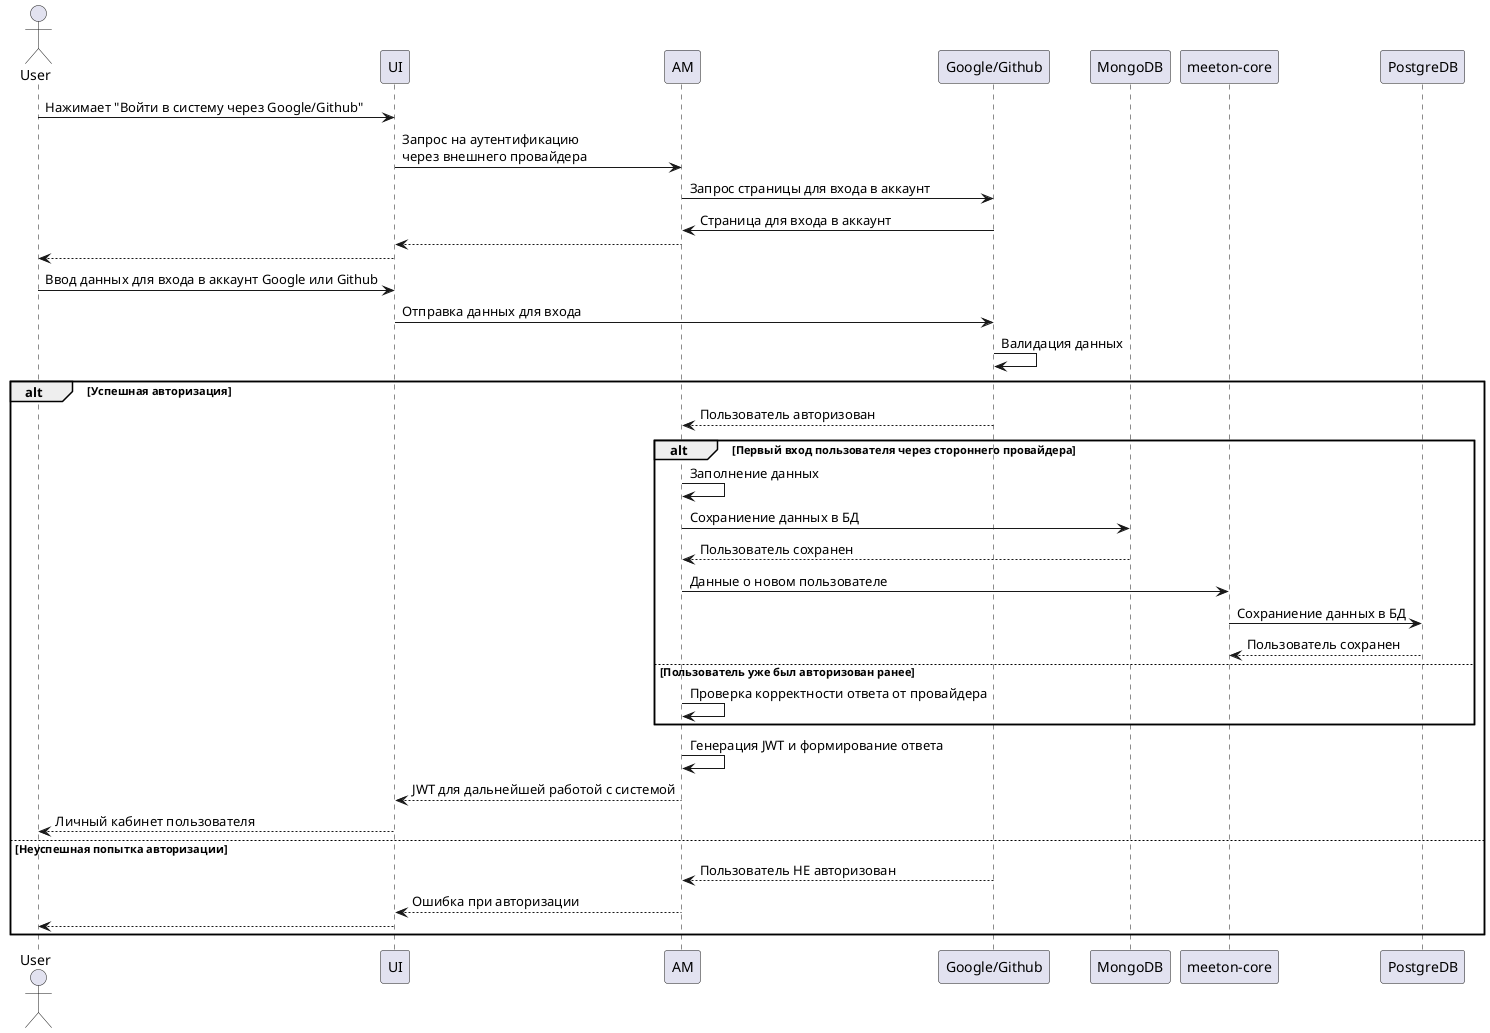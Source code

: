 @startuml

actor User

User -> UI: Нажимает "Войти в систему через Google/Github"
UI -> AM:   Запрос на аутентификацию\nчерез внешнего провайдера
AM -> "Google/Github": Запрос страницы для входа в аккаунт
"Google/Github" -> AM: Страница для входа в аккаунт
AM --> UI:
UI --> User:
User -> UI: Ввод данных для входа в аккаунт Google или Github
UI -> "Google/Github": Отправка данных для входа
"Google/Github" -> "Google/Github": Валидация данных
alt Успешная авторизация
    "Google/Github" --> AM: Пользователь авторизован
    alt Первый вход пользователя через стороннего провайдера
        AM -> AM: Заполнение данных
        AM -> MongoDB: Сохраниение данных в БД
        MongoDB --> AM: Пользователь сохранен
        AM -> "meeton-core": Данные о новом пользователе
        "meeton-core" -> PostgreDB: Сохраниение данных в БД
        PostgreDB --> "meeton-core": Пользователь сохранен
    else Пользователь уже был авторизован ранее
        AM -> AM: Проверка корректности ответа от провайдера
    end
        AM -> AM: Генерация JWT и формирование ответа
        AM --> UI: JWT для дальнейшей работой с системой
        UI --> User: Личный кабинет пользователя
else Неуспешная попытка авторизации
    "Google/Github" --> AM: Пользователь НЕ авторизован
    AM --> UI: Ошибка при авторизации
    UI --> User:
end

@enduml